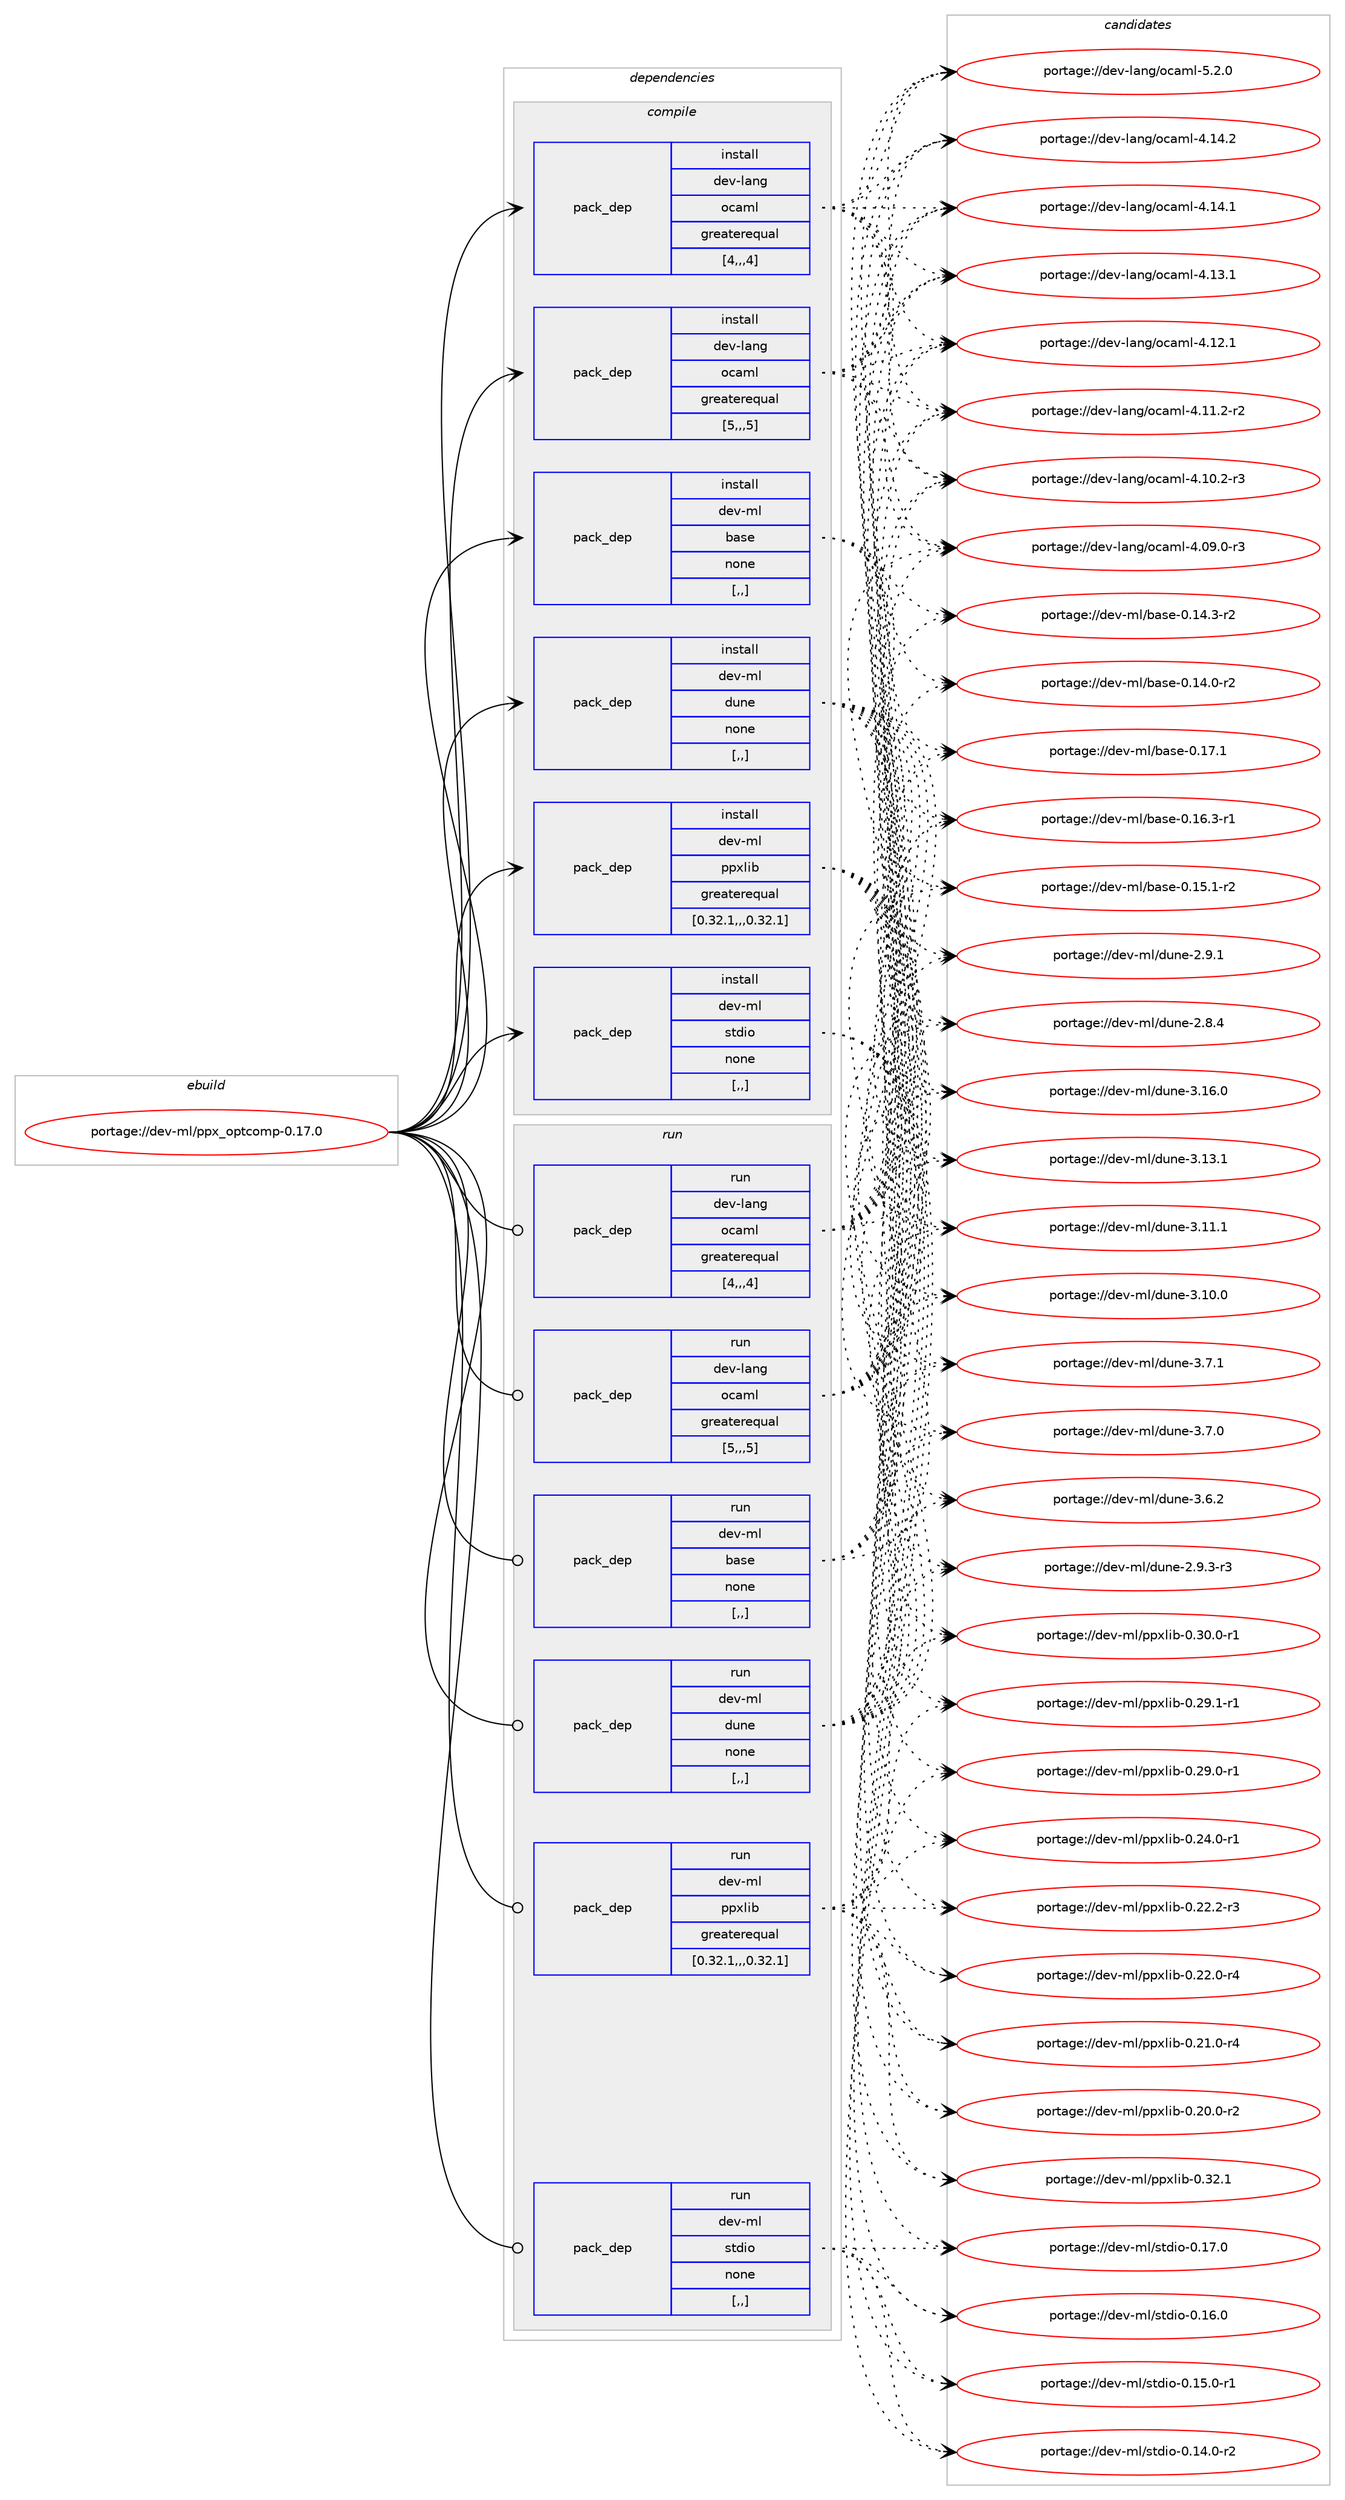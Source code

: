 digraph prolog {

# *************
# Graph options
# *************

newrank=true;
concentrate=true;
compound=true;
graph [rankdir=LR,fontname=Helvetica,fontsize=10,ranksep=1.5];#, ranksep=2.5, nodesep=0.2];
edge  [arrowhead=vee];
node  [fontname=Helvetica,fontsize=10];

# **********
# The ebuild
# **********

subgraph cluster_leftcol {
color=gray;
label=<<i>ebuild</i>>;
id [label="portage://dev-ml/ppx_optcomp-0.17.0", color=red, width=4, href="../dev-ml/ppx_optcomp-0.17.0.svg"];
}

# ****************
# The dependencies
# ****************

subgraph cluster_midcol {
color=gray;
label=<<i>dependencies</i>>;
subgraph cluster_compile {
fillcolor="#eeeeee";
style=filled;
label=<<i>compile</i>>;
subgraph pack92330 {
dependency123236 [label=<<TABLE BORDER="0" CELLBORDER="1" CELLSPACING="0" CELLPADDING="4" WIDTH="220"><TR><TD ROWSPAN="6" CELLPADDING="30">pack_dep</TD></TR><TR><TD WIDTH="110">install</TD></TR><TR><TD>dev-lang</TD></TR><TR><TD>ocaml</TD></TR><TR><TD>greaterequal</TD></TR><TR><TD>[4,,,4]</TD></TR></TABLE>>, shape=none, color=blue];
}
id:e -> dependency123236:w [weight=20,style="solid",arrowhead="vee"];
subgraph pack92331 {
dependency123237 [label=<<TABLE BORDER="0" CELLBORDER="1" CELLSPACING="0" CELLPADDING="4" WIDTH="220"><TR><TD ROWSPAN="6" CELLPADDING="30">pack_dep</TD></TR><TR><TD WIDTH="110">install</TD></TR><TR><TD>dev-lang</TD></TR><TR><TD>ocaml</TD></TR><TR><TD>greaterequal</TD></TR><TR><TD>[5,,,5]</TD></TR></TABLE>>, shape=none, color=blue];
}
id:e -> dependency123237:w [weight=20,style="solid",arrowhead="vee"];
subgraph pack92332 {
dependency123238 [label=<<TABLE BORDER="0" CELLBORDER="1" CELLSPACING="0" CELLPADDING="4" WIDTH="220"><TR><TD ROWSPAN="6" CELLPADDING="30">pack_dep</TD></TR><TR><TD WIDTH="110">install</TD></TR><TR><TD>dev-ml</TD></TR><TR><TD>base</TD></TR><TR><TD>none</TD></TR><TR><TD>[,,]</TD></TR></TABLE>>, shape=none, color=blue];
}
id:e -> dependency123238:w [weight=20,style="solid",arrowhead="vee"];
subgraph pack92333 {
dependency123239 [label=<<TABLE BORDER="0" CELLBORDER="1" CELLSPACING="0" CELLPADDING="4" WIDTH="220"><TR><TD ROWSPAN="6" CELLPADDING="30">pack_dep</TD></TR><TR><TD WIDTH="110">install</TD></TR><TR><TD>dev-ml</TD></TR><TR><TD>dune</TD></TR><TR><TD>none</TD></TR><TR><TD>[,,]</TD></TR></TABLE>>, shape=none, color=blue];
}
id:e -> dependency123239:w [weight=20,style="solid",arrowhead="vee"];
subgraph pack92334 {
dependency123240 [label=<<TABLE BORDER="0" CELLBORDER="1" CELLSPACING="0" CELLPADDING="4" WIDTH="220"><TR><TD ROWSPAN="6" CELLPADDING="30">pack_dep</TD></TR><TR><TD WIDTH="110">install</TD></TR><TR><TD>dev-ml</TD></TR><TR><TD>ppxlib</TD></TR><TR><TD>greaterequal</TD></TR><TR><TD>[0.32.1,,,0.32.1]</TD></TR></TABLE>>, shape=none, color=blue];
}
id:e -> dependency123240:w [weight=20,style="solid",arrowhead="vee"];
subgraph pack92335 {
dependency123241 [label=<<TABLE BORDER="0" CELLBORDER="1" CELLSPACING="0" CELLPADDING="4" WIDTH="220"><TR><TD ROWSPAN="6" CELLPADDING="30">pack_dep</TD></TR><TR><TD WIDTH="110">install</TD></TR><TR><TD>dev-ml</TD></TR><TR><TD>stdio</TD></TR><TR><TD>none</TD></TR><TR><TD>[,,]</TD></TR></TABLE>>, shape=none, color=blue];
}
id:e -> dependency123241:w [weight=20,style="solid",arrowhead="vee"];
}
subgraph cluster_compileandrun {
fillcolor="#eeeeee";
style=filled;
label=<<i>compile and run</i>>;
}
subgraph cluster_run {
fillcolor="#eeeeee";
style=filled;
label=<<i>run</i>>;
subgraph pack92336 {
dependency123242 [label=<<TABLE BORDER="0" CELLBORDER="1" CELLSPACING="0" CELLPADDING="4" WIDTH="220"><TR><TD ROWSPAN="6" CELLPADDING="30">pack_dep</TD></TR><TR><TD WIDTH="110">run</TD></TR><TR><TD>dev-lang</TD></TR><TR><TD>ocaml</TD></TR><TR><TD>greaterequal</TD></TR><TR><TD>[4,,,4]</TD></TR></TABLE>>, shape=none, color=blue];
}
id:e -> dependency123242:w [weight=20,style="solid",arrowhead="odot"];
subgraph pack92337 {
dependency123243 [label=<<TABLE BORDER="0" CELLBORDER="1" CELLSPACING="0" CELLPADDING="4" WIDTH="220"><TR><TD ROWSPAN="6" CELLPADDING="30">pack_dep</TD></TR><TR><TD WIDTH="110">run</TD></TR><TR><TD>dev-lang</TD></TR><TR><TD>ocaml</TD></TR><TR><TD>greaterequal</TD></TR><TR><TD>[5,,,5]</TD></TR></TABLE>>, shape=none, color=blue];
}
id:e -> dependency123243:w [weight=20,style="solid",arrowhead="odot"];
subgraph pack92338 {
dependency123244 [label=<<TABLE BORDER="0" CELLBORDER="1" CELLSPACING="0" CELLPADDING="4" WIDTH="220"><TR><TD ROWSPAN="6" CELLPADDING="30">pack_dep</TD></TR><TR><TD WIDTH="110">run</TD></TR><TR><TD>dev-ml</TD></TR><TR><TD>base</TD></TR><TR><TD>none</TD></TR><TR><TD>[,,]</TD></TR></TABLE>>, shape=none, color=blue];
}
id:e -> dependency123244:w [weight=20,style="solid",arrowhead="odot"];
subgraph pack92339 {
dependency123245 [label=<<TABLE BORDER="0" CELLBORDER="1" CELLSPACING="0" CELLPADDING="4" WIDTH="220"><TR><TD ROWSPAN="6" CELLPADDING="30">pack_dep</TD></TR><TR><TD WIDTH="110">run</TD></TR><TR><TD>dev-ml</TD></TR><TR><TD>dune</TD></TR><TR><TD>none</TD></TR><TR><TD>[,,]</TD></TR></TABLE>>, shape=none, color=blue];
}
id:e -> dependency123245:w [weight=20,style="solid",arrowhead="odot"];
subgraph pack92340 {
dependency123246 [label=<<TABLE BORDER="0" CELLBORDER="1" CELLSPACING="0" CELLPADDING="4" WIDTH="220"><TR><TD ROWSPAN="6" CELLPADDING="30">pack_dep</TD></TR><TR><TD WIDTH="110">run</TD></TR><TR><TD>dev-ml</TD></TR><TR><TD>ppxlib</TD></TR><TR><TD>greaterequal</TD></TR><TR><TD>[0.32.1,,,0.32.1]</TD></TR></TABLE>>, shape=none, color=blue];
}
id:e -> dependency123246:w [weight=20,style="solid",arrowhead="odot"];
subgraph pack92341 {
dependency123247 [label=<<TABLE BORDER="0" CELLBORDER="1" CELLSPACING="0" CELLPADDING="4" WIDTH="220"><TR><TD ROWSPAN="6" CELLPADDING="30">pack_dep</TD></TR><TR><TD WIDTH="110">run</TD></TR><TR><TD>dev-ml</TD></TR><TR><TD>stdio</TD></TR><TR><TD>none</TD></TR><TR><TD>[,,]</TD></TR></TABLE>>, shape=none, color=blue];
}
id:e -> dependency123247:w [weight=20,style="solid",arrowhead="odot"];
}
}

# **************
# The candidates
# **************

subgraph cluster_choices {
rank=same;
color=gray;
label=<<i>candidates</i>>;

subgraph choice92330 {
color=black;
nodesep=1;
choice1001011184510897110103471119997109108455346504648 [label="portage://dev-lang/ocaml-5.2.0", color=red, width=4,href="../dev-lang/ocaml-5.2.0.svg"];
choice100101118451089711010347111999710910845524649524650 [label="portage://dev-lang/ocaml-4.14.2", color=red, width=4,href="../dev-lang/ocaml-4.14.2.svg"];
choice100101118451089711010347111999710910845524649524649 [label="portage://dev-lang/ocaml-4.14.1", color=red, width=4,href="../dev-lang/ocaml-4.14.1.svg"];
choice100101118451089711010347111999710910845524649514649 [label="portage://dev-lang/ocaml-4.13.1", color=red, width=4,href="../dev-lang/ocaml-4.13.1.svg"];
choice100101118451089711010347111999710910845524649504649 [label="portage://dev-lang/ocaml-4.12.1", color=red, width=4,href="../dev-lang/ocaml-4.12.1.svg"];
choice1001011184510897110103471119997109108455246494946504511450 [label="portage://dev-lang/ocaml-4.11.2-r2", color=red, width=4,href="../dev-lang/ocaml-4.11.2-r2.svg"];
choice1001011184510897110103471119997109108455246494846504511451 [label="portage://dev-lang/ocaml-4.10.2-r3", color=red, width=4,href="../dev-lang/ocaml-4.10.2-r3.svg"];
choice1001011184510897110103471119997109108455246485746484511451 [label="portage://dev-lang/ocaml-4.09.0-r3", color=red, width=4,href="../dev-lang/ocaml-4.09.0-r3.svg"];
dependency123236:e -> choice1001011184510897110103471119997109108455346504648:w [style=dotted,weight="100"];
dependency123236:e -> choice100101118451089711010347111999710910845524649524650:w [style=dotted,weight="100"];
dependency123236:e -> choice100101118451089711010347111999710910845524649524649:w [style=dotted,weight="100"];
dependency123236:e -> choice100101118451089711010347111999710910845524649514649:w [style=dotted,weight="100"];
dependency123236:e -> choice100101118451089711010347111999710910845524649504649:w [style=dotted,weight="100"];
dependency123236:e -> choice1001011184510897110103471119997109108455246494946504511450:w [style=dotted,weight="100"];
dependency123236:e -> choice1001011184510897110103471119997109108455246494846504511451:w [style=dotted,weight="100"];
dependency123236:e -> choice1001011184510897110103471119997109108455246485746484511451:w [style=dotted,weight="100"];
}
subgraph choice92331 {
color=black;
nodesep=1;
choice1001011184510897110103471119997109108455346504648 [label="portage://dev-lang/ocaml-5.2.0", color=red, width=4,href="../dev-lang/ocaml-5.2.0.svg"];
choice100101118451089711010347111999710910845524649524650 [label="portage://dev-lang/ocaml-4.14.2", color=red, width=4,href="../dev-lang/ocaml-4.14.2.svg"];
choice100101118451089711010347111999710910845524649524649 [label="portage://dev-lang/ocaml-4.14.1", color=red, width=4,href="../dev-lang/ocaml-4.14.1.svg"];
choice100101118451089711010347111999710910845524649514649 [label="portage://dev-lang/ocaml-4.13.1", color=red, width=4,href="../dev-lang/ocaml-4.13.1.svg"];
choice100101118451089711010347111999710910845524649504649 [label="portage://dev-lang/ocaml-4.12.1", color=red, width=4,href="../dev-lang/ocaml-4.12.1.svg"];
choice1001011184510897110103471119997109108455246494946504511450 [label="portage://dev-lang/ocaml-4.11.2-r2", color=red, width=4,href="../dev-lang/ocaml-4.11.2-r2.svg"];
choice1001011184510897110103471119997109108455246494846504511451 [label="portage://dev-lang/ocaml-4.10.2-r3", color=red, width=4,href="../dev-lang/ocaml-4.10.2-r3.svg"];
choice1001011184510897110103471119997109108455246485746484511451 [label="portage://dev-lang/ocaml-4.09.0-r3", color=red, width=4,href="../dev-lang/ocaml-4.09.0-r3.svg"];
dependency123237:e -> choice1001011184510897110103471119997109108455346504648:w [style=dotted,weight="100"];
dependency123237:e -> choice100101118451089711010347111999710910845524649524650:w [style=dotted,weight="100"];
dependency123237:e -> choice100101118451089711010347111999710910845524649524649:w [style=dotted,weight="100"];
dependency123237:e -> choice100101118451089711010347111999710910845524649514649:w [style=dotted,weight="100"];
dependency123237:e -> choice100101118451089711010347111999710910845524649504649:w [style=dotted,weight="100"];
dependency123237:e -> choice1001011184510897110103471119997109108455246494946504511450:w [style=dotted,weight="100"];
dependency123237:e -> choice1001011184510897110103471119997109108455246494846504511451:w [style=dotted,weight="100"];
dependency123237:e -> choice1001011184510897110103471119997109108455246485746484511451:w [style=dotted,weight="100"];
}
subgraph choice92332 {
color=black;
nodesep=1;
choice1001011184510910847989711510145484649554649 [label="portage://dev-ml/base-0.17.1", color=red, width=4,href="../dev-ml/base-0.17.1.svg"];
choice10010111845109108479897115101454846495446514511449 [label="portage://dev-ml/base-0.16.3-r1", color=red, width=4,href="../dev-ml/base-0.16.3-r1.svg"];
choice10010111845109108479897115101454846495346494511450 [label="portage://dev-ml/base-0.15.1-r2", color=red, width=4,href="../dev-ml/base-0.15.1-r2.svg"];
choice10010111845109108479897115101454846495246514511450 [label="portage://dev-ml/base-0.14.3-r2", color=red, width=4,href="../dev-ml/base-0.14.3-r2.svg"];
choice10010111845109108479897115101454846495246484511450 [label="portage://dev-ml/base-0.14.0-r2", color=red, width=4,href="../dev-ml/base-0.14.0-r2.svg"];
dependency123238:e -> choice1001011184510910847989711510145484649554649:w [style=dotted,weight="100"];
dependency123238:e -> choice10010111845109108479897115101454846495446514511449:w [style=dotted,weight="100"];
dependency123238:e -> choice10010111845109108479897115101454846495346494511450:w [style=dotted,weight="100"];
dependency123238:e -> choice10010111845109108479897115101454846495246514511450:w [style=dotted,weight="100"];
dependency123238:e -> choice10010111845109108479897115101454846495246484511450:w [style=dotted,weight="100"];
}
subgraph choice92333 {
color=black;
nodesep=1;
choice100101118451091084710011711010145514649544648 [label="portage://dev-ml/dune-3.16.0", color=red, width=4,href="../dev-ml/dune-3.16.0.svg"];
choice100101118451091084710011711010145514649514649 [label="portage://dev-ml/dune-3.13.1", color=red, width=4,href="../dev-ml/dune-3.13.1.svg"];
choice100101118451091084710011711010145514649494649 [label="portage://dev-ml/dune-3.11.1", color=red, width=4,href="../dev-ml/dune-3.11.1.svg"];
choice100101118451091084710011711010145514649484648 [label="portage://dev-ml/dune-3.10.0", color=red, width=4,href="../dev-ml/dune-3.10.0.svg"];
choice1001011184510910847100117110101455146554649 [label="portage://dev-ml/dune-3.7.1", color=red, width=4,href="../dev-ml/dune-3.7.1.svg"];
choice1001011184510910847100117110101455146554648 [label="portage://dev-ml/dune-3.7.0", color=red, width=4,href="../dev-ml/dune-3.7.0.svg"];
choice1001011184510910847100117110101455146544650 [label="portage://dev-ml/dune-3.6.2", color=red, width=4,href="../dev-ml/dune-3.6.2.svg"];
choice10010111845109108471001171101014550465746514511451 [label="portage://dev-ml/dune-2.9.3-r3", color=red, width=4,href="../dev-ml/dune-2.9.3-r3.svg"];
choice1001011184510910847100117110101455046574649 [label="portage://dev-ml/dune-2.9.1", color=red, width=4,href="../dev-ml/dune-2.9.1.svg"];
choice1001011184510910847100117110101455046564652 [label="portage://dev-ml/dune-2.8.4", color=red, width=4,href="../dev-ml/dune-2.8.4.svg"];
dependency123239:e -> choice100101118451091084710011711010145514649544648:w [style=dotted,weight="100"];
dependency123239:e -> choice100101118451091084710011711010145514649514649:w [style=dotted,weight="100"];
dependency123239:e -> choice100101118451091084710011711010145514649494649:w [style=dotted,weight="100"];
dependency123239:e -> choice100101118451091084710011711010145514649484648:w [style=dotted,weight="100"];
dependency123239:e -> choice1001011184510910847100117110101455146554649:w [style=dotted,weight="100"];
dependency123239:e -> choice1001011184510910847100117110101455146554648:w [style=dotted,weight="100"];
dependency123239:e -> choice1001011184510910847100117110101455146544650:w [style=dotted,weight="100"];
dependency123239:e -> choice10010111845109108471001171101014550465746514511451:w [style=dotted,weight="100"];
dependency123239:e -> choice1001011184510910847100117110101455046574649:w [style=dotted,weight="100"];
dependency123239:e -> choice1001011184510910847100117110101455046564652:w [style=dotted,weight="100"];
}
subgraph choice92334 {
color=black;
nodesep=1;
choice10010111845109108471121121201081059845484651504649 [label="portage://dev-ml/ppxlib-0.32.1", color=red, width=4,href="../dev-ml/ppxlib-0.32.1.svg"];
choice100101118451091084711211212010810598454846514846484511449 [label="portage://dev-ml/ppxlib-0.30.0-r1", color=red, width=4,href="../dev-ml/ppxlib-0.30.0-r1.svg"];
choice100101118451091084711211212010810598454846505746494511449 [label="portage://dev-ml/ppxlib-0.29.1-r1", color=red, width=4,href="../dev-ml/ppxlib-0.29.1-r1.svg"];
choice100101118451091084711211212010810598454846505746484511449 [label="portage://dev-ml/ppxlib-0.29.0-r1", color=red, width=4,href="../dev-ml/ppxlib-0.29.0-r1.svg"];
choice100101118451091084711211212010810598454846505246484511449 [label="portage://dev-ml/ppxlib-0.24.0-r1", color=red, width=4,href="../dev-ml/ppxlib-0.24.0-r1.svg"];
choice100101118451091084711211212010810598454846505046504511451 [label="portage://dev-ml/ppxlib-0.22.2-r3", color=red, width=4,href="../dev-ml/ppxlib-0.22.2-r3.svg"];
choice100101118451091084711211212010810598454846505046484511452 [label="portage://dev-ml/ppxlib-0.22.0-r4", color=red, width=4,href="../dev-ml/ppxlib-0.22.0-r4.svg"];
choice100101118451091084711211212010810598454846504946484511452 [label="portage://dev-ml/ppxlib-0.21.0-r4", color=red, width=4,href="../dev-ml/ppxlib-0.21.0-r4.svg"];
choice100101118451091084711211212010810598454846504846484511450 [label="portage://dev-ml/ppxlib-0.20.0-r2", color=red, width=4,href="../dev-ml/ppxlib-0.20.0-r2.svg"];
dependency123240:e -> choice10010111845109108471121121201081059845484651504649:w [style=dotted,weight="100"];
dependency123240:e -> choice100101118451091084711211212010810598454846514846484511449:w [style=dotted,weight="100"];
dependency123240:e -> choice100101118451091084711211212010810598454846505746494511449:w [style=dotted,weight="100"];
dependency123240:e -> choice100101118451091084711211212010810598454846505746484511449:w [style=dotted,weight="100"];
dependency123240:e -> choice100101118451091084711211212010810598454846505246484511449:w [style=dotted,weight="100"];
dependency123240:e -> choice100101118451091084711211212010810598454846505046504511451:w [style=dotted,weight="100"];
dependency123240:e -> choice100101118451091084711211212010810598454846505046484511452:w [style=dotted,weight="100"];
dependency123240:e -> choice100101118451091084711211212010810598454846504946484511452:w [style=dotted,weight="100"];
dependency123240:e -> choice100101118451091084711211212010810598454846504846484511450:w [style=dotted,weight="100"];
}
subgraph choice92335 {
color=black;
nodesep=1;
choice100101118451091084711511610010511145484649554648 [label="portage://dev-ml/stdio-0.17.0", color=red, width=4,href="../dev-ml/stdio-0.17.0.svg"];
choice100101118451091084711511610010511145484649544648 [label="portage://dev-ml/stdio-0.16.0", color=red, width=4,href="../dev-ml/stdio-0.16.0.svg"];
choice1001011184510910847115116100105111454846495346484511449 [label="portage://dev-ml/stdio-0.15.0-r1", color=red, width=4,href="../dev-ml/stdio-0.15.0-r1.svg"];
choice1001011184510910847115116100105111454846495246484511450 [label="portage://dev-ml/stdio-0.14.0-r2", color=red, width=4,href="../dev-ml/stdio-0.14.0-r2.svg"];
dependency123241:e -> choice100101118451091084711511610010511145484649554648:w [style=dotted,weight="100"];
dependency123241:e -> choice100101118451091084711511610010511145484649544648:w [style=dotted,weight="100"];
dependency123241:e -> choice1001011184510910847115116100105111454846495346484511449:w [style=dotted,weight="100"];
dependency123241:e -> choice1001011184510910847115116100105111454846495246484511450:w [style=dotted,weight="100"];
}
subgraph choice92336 {
color=black;
nodesep=1;
choice1001011184510897110103471119997109108455346504648 [label="portage://dev-lang/ocaml-5.2.0", color=red, width=4,href="../dev-lang/ocaml-5.2.0.svg"];
choice100101118451089711010347111999710910845524649524650 [label="portage://dev-lang/ocaml-4.14.2", color=red, width=4,href="../dev-lang/ocaml-4.14.2.svg"];
choice100101118451089711010347111999710910845524649524649 [label="portage://dev-lang/ocaml-4.14.1", color=red, width=4,href="../dev-lang/ocaml-4.14.1.svg"];
choice100101118451089711010347111999710910845524649514649 [label="portage://dev-lang/ocaml-4.13.1", color=red, width=4,href="../dev-lang/ocaml-4.13.1.svg"];
choice100101118451089711010347111999710910845524649504649 [label="portage://dev-lang/ocaml-4.12.1", color=red, width=4,href="../dev-lang/ocaml-4.12.1.svg"];
choice1001011184510897110103471119997109108455246494946504511450 [label="portage://dev-lang/ocaml-4.11.2-r2", color=red, width=4,href="../dev-lang/ocaml-4.11.2-r2.svg"];
choice1001011184510897110103471119997109108455246494846504511451 [label="portage://dev-lang/ocaml-4.10.2-r3", color=red, width=4,href="../dev-lang/ocaml-4.10.2-r3.svg"];
choice1001011184510897110103471119997109108455246485746484511451 [label="portage://dev-lang/ocaml-4.09.0-r3", color=red, width=4,href="../dev-lang/ocaml-4.09.0-r3.svg"];
dependency123242:e -> choice1001011184510897110103471119997109108455346504648:w [style=dotted,weight="100"];
dependency123242:e -> choice100101118451089711010347111999710910845524649524650:w [style=dotted,weight="100"];
dependency123242:e -> choice100101118451089711010347111999710910845524649524649:w [style=dotted,weight="100"];
dependency123242:e -> choice100101118451089711010347111999710910845524649514649:w [style=dotted,weight="100"];
dependency123242:e -> choice100101118451089711010347111999710910845524649504649:w [style=dotted,weight="100"];
dependency123242:e -> choice1001011184510897110103471119997109108455246494946504511450:w [style=dotted,weight="100"];
dependency123242:e -> choice1001011184510897110103471119997109108455246494846504511451:w [style=dotted,weight="100"];
dependency123242:e -> choice1001011184510897110103471119997109108455246485746484511451:w [style=dotted,weight="100"];
}
subgraph choice92337 {
color=black;
nodesep=1;
choice1001011184510897110103471119997109108455346504648 [label="portage://dev-lang/ocaml-5.2.0", color=red, width=4,href="../dev-lang/ocaml-5.2.0.svg"];
choice100101118451089711010347111999710910845524649524650 [label="portage://dev-lang/ocaml-4.14.2", color=red, width=4,href="../dev-lang/ocaml-4.14.2.svg"];
choice100101118451089711010347111999710910845524649524649 [label="portage://dev-lang/ocaml-4.14.1", color=red, width=4,href="../dev-lang/ocaml-4.14.1.svg"];
choice100101118451089711010347111999710910845524649514649 [label="portage://dev-lang/ocaml-4.13.1", color=red, width=4,href="../dev-lang/ocaml-4.13.1.svg"];
choice100101118451089711010347111999710910845524649504649 [label="portage://dev-lang/ocaml-4.12.1", color=red, width=4,href="../dev-lang/ocaml-4.12.1.svg"];
choice1001011184510897110103471119997109108455246494946504511450 [label="portage://dev-lang/ocaml-4.11.2-r2", color=red, width=4,href="../dev-lang/ocaml-4.11.2-r2.svg"];
choice1001011184510897110103471119997109108455246494846504511451 [label="portage://dev-lang/ocaml-4.10.2-r3", color=red, width=4,href="../dev-lang/ocaml-4.10.2-r3.svg"];
choice1001011184510897110103471119997109108455246485746484511451 [label="portage://dev-lang/ocaml-4.09.0-r3", color=red, width=4,href="../dev-lang/ocaml-4.09.0-r3.svg"];
dependency123243:e -> choice1001011184510897110103471119997109108455346504648:w [style=dotted,weight="100"];
dependency123243:e -> choice100101118451089711010347111999710910845524649524650:w [style=dotted,weight="100"];
dependency123243:e -> choice100101118451089711010347111999710910845524649524649:w [style=dotted,weight="100"];
dependency123243:e -> choice100101118451089711010347111999710910845524649514649:w [style=dotted,weight="100"];
dependency123243:e -> choice100101118451089711010347111999710910845524649504649:w [style=dotted,weight="100"];
dependency123243:e -> choice1001011184510897110103471119997109108455246494946504511450:w [style=dotted,weight="100"];
dependency123243:e -> choice1001011184510897110103471119997109108455246494846504511451:w [style=dotted,weight="100"];
dependency123243:e -> choice1001011184510897110103471119997109108455246485746484511451:w [style=dotted,weight="100"];
}
subgraph choice92338 {
color=black;
nodesep=1;
choice1001011184510910847989711510145484649554649 [label="portage://dev-ml/base-0.17.1", color=red, width=4,href="../dev-ml/base-0.17.1.svg"];
choice10010111845109108479897115101454846495446514511449 [label="portage://dev-ml/base-0.16.3-r1", color=red, width=4,href="../dev-ml/base-0.16.3-r1.svg"];
choice10010111845109108479897115101454846495346494511450 [label="portage://dev-ml/base-0.15.1-r2", color=red, width=4,href="../dev-ml/base-0.15.1-r2.svg"];
choice10010111845109108479897115101454846495246514511450 [label="portage://dev-ml/base-0.14.3-r2", color=red, width=4,href="../dev-ml/base-0.14.3-r2.svg"];
choice10010111845109108479897115101454846495246484511450 [label="portage://dev-ml/base-0.14.0-r2", color=red, width=4,href="../dev-ml/base-0.14.0-r2.svg"];
dependency123244:e -> choice1001011184510910847989711510145484649554649:w [style=dotted,weight="100"];
dependency123244:e -> choice10010111845109108479897115101454846495446514511449:w [style=dotted,weight="100"];
dependency123244:e -> choice10010111845109108479897115101454846495346494511450:w [style=dotted,weight="100"];
dependency123244:e -> choice10010111845109108479897115101454846495246514511450:w [style=dotted,weight="100"];
dependency123244:e -> choice10010111845109108479897115101454846495246484511450:w [style=dotted,weight="100"];
}
subgraph choice92339 {
color=black;
nodesep=1;
choice100101118451091084710011711010145514649544648 [label="portage://dev-ml/dune-3.16.0", color=red, width=4,href="../dev-ml/dune-3.16.0.svg"];
choice100101118451091084710011711010145514649514649 [label="portage://dev-ml/dune-3.13.1", color=red, width=4,href="../dev-ml/dune-3.13.1.svg"];
choice100101118451091084710011711010145514649494649 [label="portage://dev-ml/dune-3.11.1", color=red, width=4,href="../dev-ml/dune-3.11.1.svg"];
choice100101118451091084710011711010145514649484648 [label="portage://dev-ml/dune-3.10.0", color=red, width=4,href="../dev-ml/dune-3.10.0.svg"];
choice1001011184510910847100117110101455146554649 [label="portage://dev-ml/dune-3.7.1", color=red, width=4,href="../dev-ml/dune-3.7.1.svg"];
choice1001011184510910847100117110101455146554648 [label="portage://dev-ml/dune-3.7.0", color=red, width=4,href="../dev-ml/dune-3.7.0.svg"];
choice1001011184510910847100117110101455146544650 [label="portage://dev-ml/dune-3.6.2", color=red, width=4,href="../dev-ml/dune-3.6.2.svg"];
choice10010111845109108471001171101014550465746514511451 [label="portage://dev-ml/dune-2.9.3-r3", color=red, width=4,href="../dev-ml/dune-2.9.3-r3.svg"];
choice1001011184510910847100117110101455046574649 [label="portage://dev-ml/dune-2.9.1", color=red, width=4,href="../dev-ml/dune-2.9.1.svg"];
choice1001011184510910847100117110101455046564652 [label="portage://dev-ml/dune-2.8.4", color=red, width=4,href="../dev-ml/dune-2.8.4.svg"];
dependency123245:e -> choice100101118451091084710011711010145514649544648:w [style=dotted,weight="100"];
dependency123245:e -> choice100101118451091084710011711010145514649514649:w [style=dotted,weight="100"];
dependency123245:e -> choice100101118451091084710011711010145514649494649:w [style=dotted,weight="100"];
dependency123245:e -> choice100101118451091084710011711010145514649484648:w [style=dotted,weight="100"];
dependency123245:e -> choice1001011184510910847100117110101455146554649:w [style=dotted,weight="100"];
dependency123245:e -> choice1001011184510910847100117110101455146554648:w [style=dotted,weight="100"];
dependency123245:e -> choice1001011184510910847100117110101455146544650:w [style=dotted,weight="100"];
dependency123245:e -> choice10010111845109108471001171101014550465746514511451:w [style=dotted,weight="100"];
dependency123245:e -> choice1001011184510910847100117110101455046574649:w [style=dotted,weight="100"];
dependency123245:e -> choice1001011184510910847100117110101455046564652:w [style=dotted,weight="100"];
}
subgraph choice92340 {
color=black;
nodesep=1;
choice10010111845109108471121121201081059845484651504649 [label="portage://dev-ml/ppxlib-0.32.1", color=red, width=4,href="../dev-ml/ppxlib-0.32.1.svg"];
choice100101118451091084711211212010810598454846514846484511449 [label="portage://dev-ml/ppxlib-0.30.0-r1", color=red, width=4,href="../dev-ml/ppxlib-0.30.0-r1.svg"];
choice100101118451091084711211212010810598454846505746494511449 [label="portage://dev-ml/ppxlib-0.29.1-r1", color=red, width=4,href="../dev-ml/ppxlib-0.29.1-r1.svg"];
choice100101118451091084711211212010810598454846505746484511449 [label="portage://dev-ml/ppxlib-0.29.0-r1", color=red, width=4,href="../dev-ml/ppxlib-0.29.0-r1.svg"];
choice100101118451091084711211212010810598454846505246484511449 [label="portage://dev-ml/ppxlib-0.24.0-r1", color=red, width=4,href="../dev-ml/ppxlib-0.24.0-r1.svg"];
choice100101118451091084711211212010810598454846505046504511451 [label="portage://dev-ml/ppxlib-0.22.2-r3", color=red, width=4,href="../dev-ml/ppxlib-0.22.2-r3.svg"];
choice100101118451091084711211212010810598454846505046484511452 [label="portage://dev-ml/ppxlib-0.22.0-r4", color=red, width=4,href="../dev-ml/ppxlib-0.22.0-r4.svg"];
choice100101118451091084711211212010810598454846504946484511452 [label="portage://dev-ml/ppxlib-0.21.0-r4", color=red, width=4,href="../dev-ml/ppxlib-0.21.0-r4.svg"];
choice100101118451091084711211212010810598454846504846484511450 [label="portage://dev-ml/ppxlib-0.20.0-r2", color=red, width=4,href="../dev-ml/ppxlib-0.20.0-r2.svg"];
dependency123246:e -> choice10010111845109108471121121201081059845484651504649:w [style=dotted,weight="100"];
dependency123246:e -> choice100101118451091084711211212010810598454846514846484511449:w [style=dotted,weight="100"];
dependency123246:e -> choice100101118451091084711211212010810598454846505746494511449:w [style=dotted,weight="100"];
dependency123246:e -> choice100101118451091084711211212010810598454846505746484511449:w [style=dotted,weight="100"];
dependency123246:e -> choice100101118451091084711211212010810598454846505246484511449:w [style=dotted,weight="100"];
dependency123246:e -> choice100101118451091084711211212010810598454846505046504511451:w [style=dotted,weight="100"];
dependency123246:e -> choice100101118451091084711211212010810598454846505046484511452:w [style=dotted,weight="100"];
dependency123246:e -> choice100101118451091084711211212010810598454846504946484511452:w [style=dotted,weight="100"];
dependency123246:e -> choice100101118451091084711211212010810598454846504846484511450:w [style=dotted,weight="100"];
}
subgraph choice92341 {
color=black;
nodesep=1;
choice100101118451091084711511610010511145484649554648 [label="portage://dev-ml/stdio-0.17.0", color=red, width=4,href="../dev-ml/stdio-0.17.0.svg"];
choice100101118451091084711511610010511145484649544648 [label="portage://dev-ml/stdio-0.16.0", color=red, width=4,href="../dev-ml/stdio-0.16.0.svg"];
choice1001011184510910847115116100105111454846495346484511449 [label="portage://dev-ml/stdio-0.15.0-r1", color=red, width=4,href="../dev-ml/stdio-0.15.0-r1.svg"];
choice1001011184510910847115116100105111454846495246484511450 [label="portage://dev-ml/stdio-0.14.0-r2", color=red, width=4,href="../dev-ml/stdio-0.14.0-r2.svg"];
dependency123247:e -> choice100101118451091084711511610010511145484649554648:w [style=dotted,weight="100"];
dependency123247:e -> choice100101118451091084711511610010511145484649544648:w [style=dotted,weight="100"];
dependency123247:e -> choice1001011184510910847115116100105111454846495346484511449:w [style=dotted,weight="100"];
dependency123247:e -> choice1001011184510910847115116100105111454846495246484511450:w [style=dotted,weight="100"];
}
}

}
